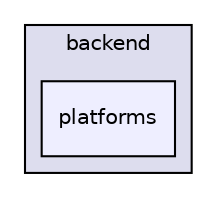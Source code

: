 digraph "backend/include/backend/platforms" {
  bgcolor=transparent;
  compound=true
  node [ fontsize="10", fontname="Helvetica"];
  edge [ labelfontsize="10", labelfontname="Helvetica"];
  subgraph clusterdir_218415fef68cdefe3dbfb6940d1edfea {
    graph [ bgcolor="#ddddee", pencolor="black", label="backend" fontname="Helvetica", fontsize="10", URL="dir_218415fef68cdefe3dbfb6940d1edfea.html"]
  dir_d182d7fdf861a2f582aa0bff1af34ab1 [shape=box, label="platforms", style="filled", fillcolor="#eeeeff", pencolor="black", URL="dir_d182d7fdf861a2f582aa0bff1af34ab1.html"];
  }
}
